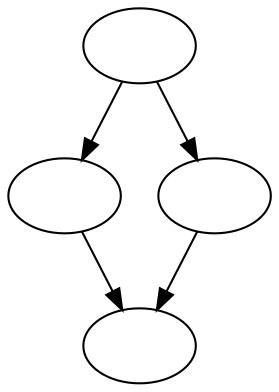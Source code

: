 digraph cfg_if {
    a [label=""];
    b [label=""];
    c [label=""];
    d [label=""];
    a -> b;
    a -> c;
    b -> d;
    c -> d;
}
